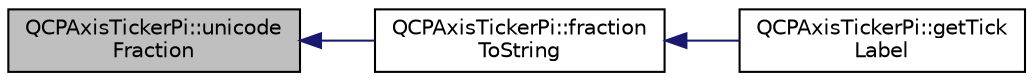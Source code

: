 digraph "QCPAxisTickerPi::unicodeFraction"
{
  edge [fontname="Helvetica",fontsize="10",labelfontname="Helvetica",labelfontsize="10"];
  node [fontname="Helvetica",fontsize="10",shape=record];
  rankdir="LR";
  Node49 [label="QCPAxisTickerPi::unicode\lFraction",height=0.2,width=0.4,color="black", fillcolor="grey75", style="filled", fontcolor="black"];
  Node49 -> Node50 [dir="back",color="midnightblue",fontsize="10",style="solid",fontname="Helvetica"];
  Node50 [label="QCPAxisTickerPi::fraction\lToString",height=0.2,width=0.4,color="black", fillcolor="white", style="filled",URL="$class_q_c_p_axis_ticker_pi.html#afb59d434358173eb5b58e41255bea904"];
  Node50 -> Node51 [dir="back",color="midnightblue",fontsize="10",style="solid",fontname="Helvetica"];
  Node51 [label="QCPAxisTickerPi::getTick\lLabel",height=0.2,width=0.4,color="black", fillcolor="white", style="filled",URL="$class_q_c_p_axis_ticker_pi.html#a9a087d931d4344b8a91d5cecceff7109"];
}
